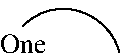 input boxes
defaultfont:="ptmr8r";
warningcheck:=0;
beginfig(1)
boxjoin(a.se=b.nw-(10,-10));
boxit.one("One");
boxit.two("Two");
drawunboxed(one,two);
drawarrow one.n{dir 45}..two.n;
endfig;
end;
